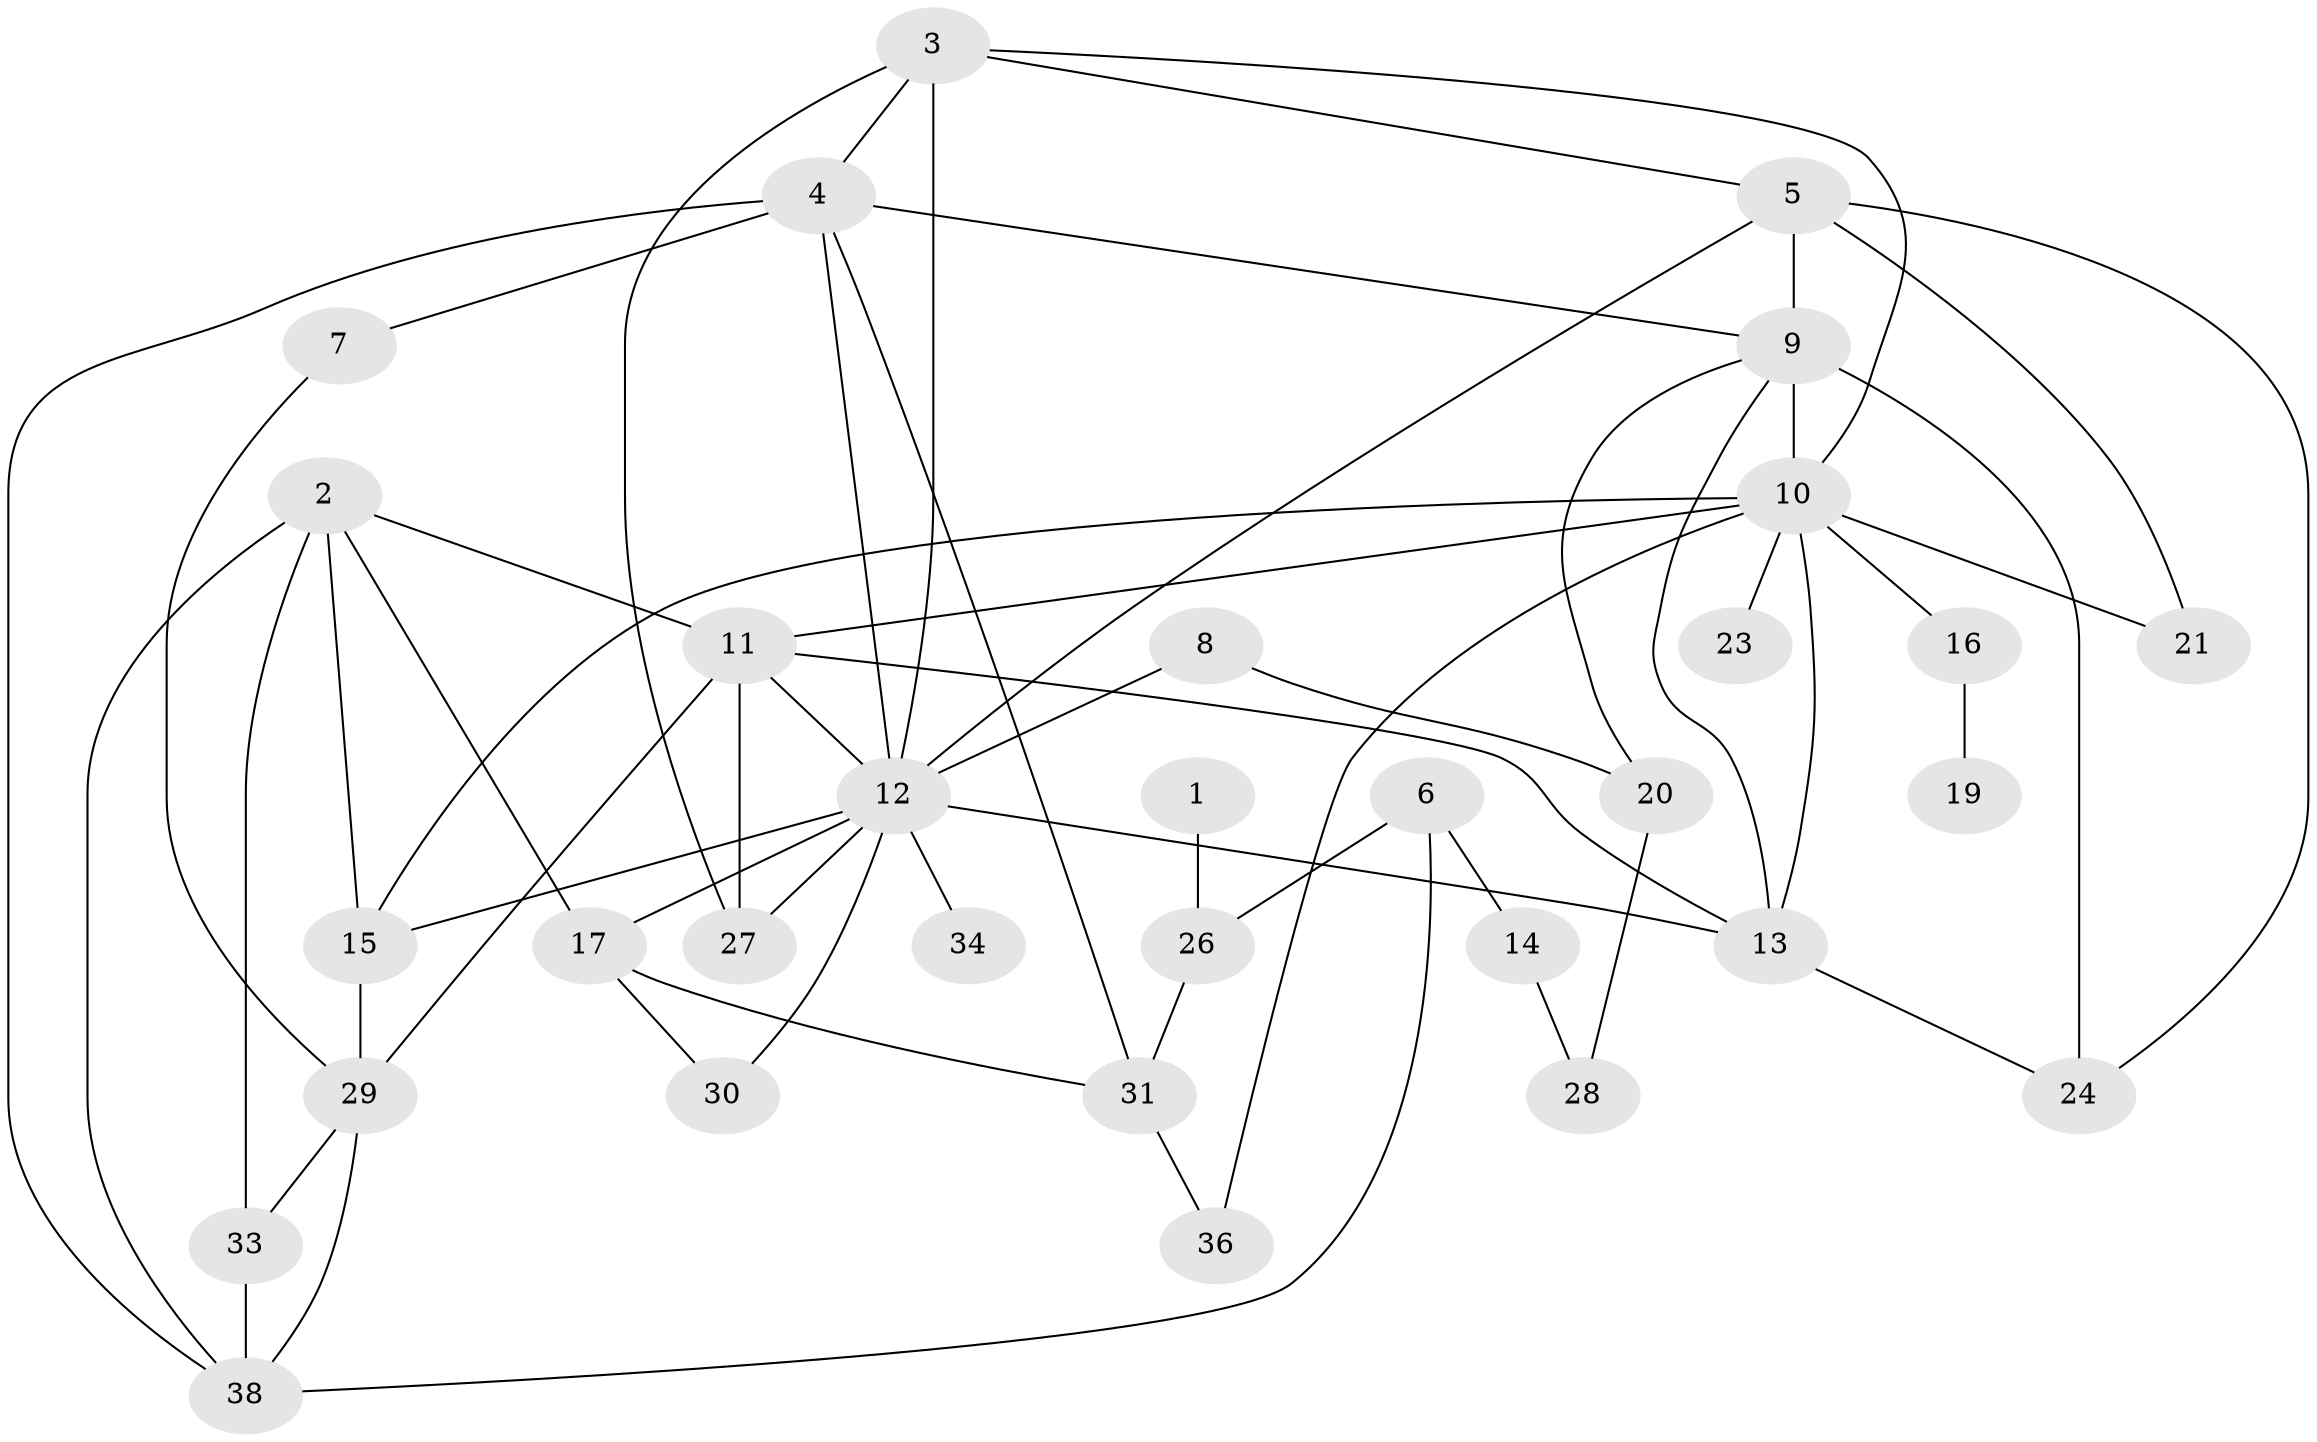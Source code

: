 // original degree distribution, {1: 0.09210526315789473, 2: 0.3157894736842105, 5: 0.09210526315789473, 3: 0.25, 4: 0.11842105263157894, 6: 0.039473684210526314, 0: 0.07894736842105263, 7: 0.013157894736842105}
// Generated by graph-tools (version 1.1) at 2025/33/03/09/25 02:33:55]
// undirected, 32 vertices, 59 edges
graph export_dot {
graph [start="1"]
  node [color=gray90,style=filled];
  1;
  2;
  3;
  4;
  5;
  6;
  7;
  8;
  9;
  10;
  11;
  12;
  13;
  14;
  15;
  16;
  17;
  19;
  20;
  21;
  23;
  24;
  26;
  27;
  28;
  29;
  30;
  31;
  33;
  34;
  36;
  38;
  1 -- 26 [weight=1.0];
  2 -- 11 [weight=1.0];
  2 -- 15 [weight=1.0];
  2 -- 17 [weight=1.0];
  2 -- 33 [weight=1.0];
  2 -- 38 [weight=1.0];
  3 -- 4 [weight=1.0];
  3 -- 5 [weight=1.0];
  3 -- 10 [weight=1.0];
  3 -- 12 [weight=2.0];
  3 -- 27 [weight=1.0];
  4 -- 7 [weight=1.0];
  4 -- 9 [weight=1.0];
  4 -- 12 [weight=1.0];
  4 -- 31 [weight=1.0];
  4 -- 38 [weight=1.0];
  5 -- 9 [weight=1.0];
  5 -- 12 [weight=1.0];
  5 -- 21 [weight=1.0];
  5 -- 24 [weight=1.0];
  6 -- 14 [weight=1.0];
  6 -- 26 [weight=1.0];
  6 -- 38 [weight=1.0];
  7 -- 29 [weight=1.0];
  8 -- 12 [weight=1.0];
  8 -- 20 [weight=1.0];
  9 -- 10 [weight=2.0];
  9 -- 13 [weight=1.0];
  9 -- 20 [weight=1.0];
  9 -- 24 [weight=2.0];
  10 -- 11 [weight=1.0];
  10 -- 13 [weight=2.0];
  10 -- 15 [weight=1.0];
  10 -- 16 [weight=1.0];
  10 -- 21 [weight=1.0];
  10 -- 23 [weight=1.0];
  10 -- 36 [weight=1.0];
  11 -- 12 [weight=1.0];
  11 -- 13 [weight=1.0];
  11 -- 27 [weight=1.0];
  11 -- 29 [weight=1.0];
  12 -- 13 [weight=2.0];
  12 -- 15 [weight=2.0];
  12 -- 17 [weight=1.0];
  12 -- 27 [weight=1.0];
  12 -- 30 [weight=1.0];
  12 -- 34 [weight=1.0];
  13 -- 24 [weight=1.0];
  14 -- 28 [weight=1.0];
  15 -- 29 [weight=2.0];
  16 -- 19 [weight=1.0];
  17 -- 30 [weight=1.0];
  17 -- 31 [weight=1.0];
  20 -- 28 [weight=1.0];
  26 -- 31 [weight=1.0];
  29 -- 33 [weight=1.0];
  29 -- 38 [weight=1.0];
  31 -- 36 [weight=1.0];
  33 -- 38 [weight=1.0];
}
